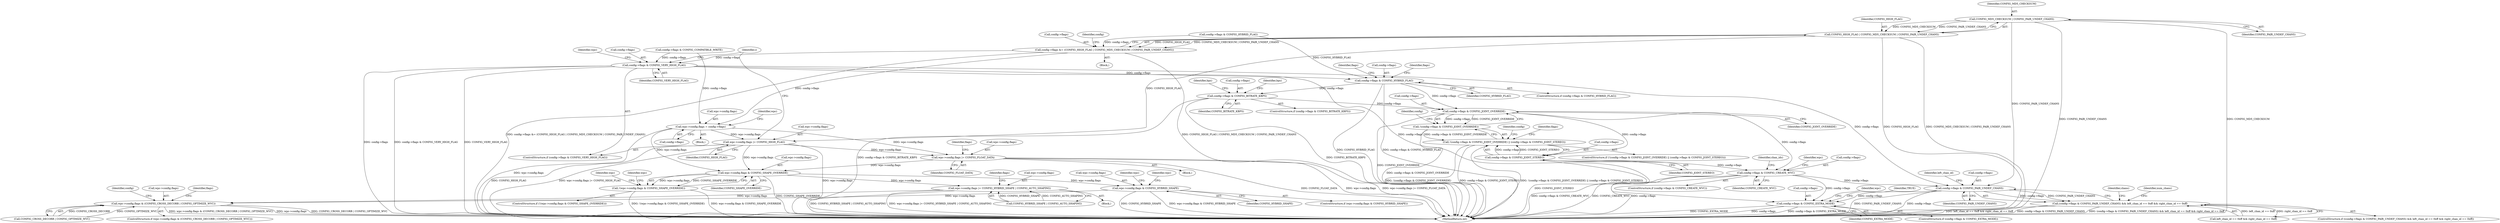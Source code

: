 digraph "0_WavPack_070ef6f138956d9ea9612e69586152339dbefe51@API" {
"1000249" [label="(Call,CONFIG_MD5_CHECKSUM | CONFIG_PAIR_UNDEF_CHANS)"];
"1000247" [label="(Call,CONFIG_HIGH_FLAG | CONFIG_MD5_CHECKSUM | CONFIG_PAIR_UNDEF_CHANS)"];
"1000243" [label="(Call,config->flags &= (CONFIG_HIGH_FLAG | CONFIG_MD5_CHECKSUM | CONFIG_PAIR_UNDEF_CHANS))"];
"1000328" [label="(Call,wpc->config.flags = config->flags)"];
"1000352" [label="(Call,wpc->config.flags |= CONFIG_HIGH_FLAG)"];
"1000404" [label="(Call,wpc->config.flags |= CONFIG_FLOAT_DATA)"];
"1000444" [label="(Call,wpc->config.flags & CONFIG_SHAPE_OVERRIDE)"];
"1000443" [label="(Call,!(wpc->config.flags & CONFIG_SHAPE_OVERRIDE))"];
"1000452" [label="(Call,wpc->config.flags |= CONFIG_HYBRID_SHAPE | CONFIG_AUTO_SHAPING)"];
"1000491" [label="(Call,wpc->config.flags & (CONFIG_CROSS_DECORR | CONFIG_OPTIMIZE_WVC))"];
"1000468" [label="(Call,wpc->config.flags & CONFIG_HYBRID_SHAPE)"];
"1000347" [label="(Call,config->flags & CONFIG_VERY_HIGH_FLAG)"];
"1000429" [label="(Call,config->flags & CONFIG_HYBRID_FLAG)"];
"1000504" [label="(Call,config->flags & CONFIG_BITRATE_KBPS)"];
"1000561" [label="(Call,config->flags & CONFIG_JOINT_OVERRIDE)"];
"1000560" [label="(Call,!(config->flags & CONFIG_JOINT_OVERRIDE))"];
"1000559" [label="(Call,!(config->flags & CONFIG_JOINT_OVERRIDE) || (config->flags & CONFIG_JOINT_STEREO))"];
"1000566" [label="(Call,config->flags & CONFIG_JOINT_STEREO)"];
"1000575" [label="(Call,config->flags & CONFIG_CREATE_WVC)"];
"1000824" [label="(Call,config->flags & CONFIG_PAIR_UNDEF_CHANS)"];
"1000823" [label="(Call,(config->flags & CONFIG_PAIR_UNDEF_CHANS) && left_chan_id == 0xff && right_chan_id == 0xff)"];
"1000968" [label="(Call,config->flags & CONFIG_EXTRA_MODE)"];
"1000574" [label="(ControlStructure,if (config->flags & CONFIG_CREATE_WVC))"];
"1000430" [label="(Call,config->flags)"];
"1000433" [label="(Identifier,CONFIG_HYBRID_FLAG)"];
"1000445" [label="(Call,wpc->config.flags)"];
"1000168" [label="(Block,)"];
"1000831" [label="(Identifier,left_chan_id)"];
"1000143" [label="(Call,config->flags & CONFIG_COMPATIBLE_WRITE)"];
"1000467" [label="(ControlStructure,if (wpc->config.flags & CONFIG_HYBRID_SHAPE))"];
"1000505" [label="(Call,config->flags)"];
"1000340" [label="(Identifier,wpc)"];
"1000969" [label="(Call,config->flags)"];
"1000404" [label="(Call,wpc->config.flags |= CONFIG_FLOAT_DATA)"];
"1000410" [label="(Identifier,CONFIG_FLOAT_DATA)"];
"1000562" [label="(Call,config->flags)"];
"1000244" [label="(Call,config->flags)"];
"1000230" [label="(Call,config->flags & CONFIG_HYBRID_FLAG)"];
"1000351" [label="(Identifier,CONFIG_VERY_HIGH_FLAG)"];
"1000582" [label="(Identifier,wpc)"];
"1000560" [label="(Call,!(config->flags & CONFIG_JOINT_OVERRIDE))"];
"1000823" [label="(Call,(config->flags & CONFIG_PAIR_UNDEF_CHANS) && left_chan_id == 0xff && right_chan_id == 0xff)"];
"1000829" [label="(Call,left_chan_id == 0xff && right_chan_id == 0xff)"];
"1000334" [label="(Call,config->flags)"];
"1000556" [label="(Identifier,flags)"];
"1000576" [label="(Call,config->flags)"];
"1000837" [label="(Identifier,chans)"];
"1000348" [label="(Call,config->flags)"];
"1000491" [label="(Call,wpc->config.flags & (CONFIG_CROSS_DECORR | CONFIG_OPTIMIZE_WVC))"];
"1000579" [label="(Identifier,CONFIG_CREATE_WVC)"];
"1000976" [label="(Identifier,wpc)"];
"1000566" [label="(Call,config->flags & CONFIG_JOINT_STEREO)"];
"1000506" [label="(Identifier,config)"];
"1000497" [label="(Call,CONFIG_CROSS_DECORR | CONFIG_OPTIMIZE_WVC)"];
"1000106" [label="(Block,)"];
"1000570" [label="(Identifier,CONFIG_JOINT_STEREO)"];
"1000504" [label="(Call,config->flags & CONFIG_BITRATE_KBPS)"];
"1000462" [label="(Identifier,flags)"];
"1000474" [label="(Identifier,CONFIG_HYBRID_SHAPE)"];
"1000468" [label="(Call,wpc->config.flags & CONFIG_HYBRID_SHAPE)"];
"1000247" [label="(Call,CONFIG_HIGH_FLAG | CONFIG_MD5_CHECKSUM | CONFIG_PAIR_UNDEF_CHANS)"];
"1000250" [label="(Identifier,CONFIG_MD5_CHECKSUM)"];
"1000825" [label="(Call,config->flags)"];
"1000394" [label="(Block,)"];
"1000455" [label="(Identifier,wpc)"];
"1000248" [label="(Identifier,CONFIG_HIGH_FLAG)"];
"1000458" [label="(Call,CONFIG_HYBRID_SHAPE | CONFIG_AUTO_SHAPING)"];
"1000452" [label="(Call,wpc->config.flags |= CONFIG_HYBRID_SHAPE | CONFIG_AUTO_SHAPING)"];
"1000450" [label="(Identifier,CONFIG_SHAPE_OVERRIDE)"];
"1000352" [label="(Call,wpc->config.flags |= CONFIG_HIGH_FLAG)"];
"1000353" [label="(Call,wpc->config.flags)"];
"1000346" [label="(ControlStructure,if (config->flags & CONFIG_VERY_HIGH_FLAG))"];
"1000243" [label="(Call,config->flags &= (CONFIG_HIGH_FLAG | CONFIG_MD5_CHECKSUM | CONFIG_PAIR_UNDEF_CHANS))"];
"1000972" [label="(Identifier,CONFIG_EXTRA_MODE)"];
"1000451" [label="(Block,)"];
"1000988" [label="(Identifier,TRUE)"];
"1000453" [label="(Call,wpc->config.flags)"];
"1000822" [label="(ControlStructure,if ((config->flags & CONFIG_PAIR_UNDEF_CHANS) && left_chan_id == 0xff && right_chan_id == 0xff))"];
"1000559" [label="(Call,!(config->flags & CONFIG_JOINT_OVERRIDE) || (config->flags & CONFIG_JOINT_STEREO))"];
"1000412" [label="(Identifier,flags)"];
"1000444" [label="(Call,wpc->config.flags & CONFIG_SHAPE_OVERRIDE)"];
"1000511" [label="(Identifier,bps)"];
"1000543" [label="(Identifier,bps)"];
"1000577" [label="(Identifier,config)"];
"1000347" [label="(Call,config->flags & CONFIG_VERY_HIGH_FLAG)"];
"1000508" [label="(Identifier,CONFIG_BITRATE_KBPS)"];
"1000479" [label="(Identifier,wpc)"];
"1000968" [label="(Call,config->flags & CONFIG_EXTRA_MODE)"];
"1000568" [label="(Identifier,config)"];
"1000503" [label="(ControlStructure,if (config->flags & CONFIG_BITRATE_KBPS))"];
"1000586" [label="(Identifier,chan_ids)"];
"1000429" [label="(Call,config->flags & CONFIG_HYBRID_FLAG)"];
"1000471" [label="(Identifier,wpc)"];
"1000575" [label="(Call,config->flags & CONFIG_CREATE_WVC)"];
"1000254" [label="(Identifier,config)"];
"1000361" [label="(Identifier,i)"];
"1000840" [label="(Identifier,num_chans)"];
"1000249" [label="(Call,CONFIG_MD5_CHECKSUM | CONFIG_PAIR_UNDEF_CHANS)"];
"1000442" [label="(ControlStructure,if (!(wpc->config.flags & CONFIG_SHAPE_OVERRIDE)))"];
"1000572" [label="(Identifier,flags)"];
"1000492" [label="(Call,wpc->config.flags)"];
"1000561" [label="(Call,config->flags & CONFIG_JOINT_OVERRIDE)"];
"1000251" [label="(Identifier,CONFIG_PAIR_UNDEF_CHANS)"];
"1000967" [label="(ControlStructure,if (config->flags & CONFIG_EXTRA_MODE))"];
"1000443" [label="(Call,!(wpc->config.flags & CONFIG_SHAPE_OVERRIDE))"];
"1000358" [label="(Identifier,CONFIG_HIGH_FLAG)"];
"1000329" [label="(Call,wpc->config.flags)"];
"1000405" [label="(Call,wpc->config.flags)"];
"1000436" [label="(Identifier,flags)"];
"1000490" [label="(ControlStructure,if (wpc->config.flags & (CONFIG_CROSS_DECORR | CONFIG_OPTIMIZE_WVC)))"];
"1000989" [label="(MethodReturn,int)"];
"1000565" [label="(Identifier,CONFIG_JOINT_OVERRIDE)"];
"1000828" [label="(Identifier,CONFIG_PAIR_UNDEF_CHANS)"];
"1000328" [label="(Call,wpc->config.flags = config->flags)"];
"1000355" [label="(Identifier,wpc)"];
"1000428" [label="(ControlStructure,if (config->flags & CONFIG_HYBRID_FLAG))"];
"1000469" [label="(Call,wpc->config.flags)"];
"1000558" [label="(ControlStructure,if (!(config->flags & CONFIG_JOINT_OVERRIDE) || (config->flags & CONFIG_JOINT_STEREO)))"];
"1000501" [label="(Identifier,flags)"];
"1000824" [label="(Call,config->flags & CONFIG_PAIR_UNDEF_CHANS)"];
"1000494" [label="(Identifier,wpc)"];
"1000567" [label="(Call,config->flags)"];
"1000249" -> "1000247"  [label="AST: "];
"1000249" -> "1000251"  [label="CFG: "];
"1000250" -> "1000249"  [label="AST: "];
"1000251" -> "1000249"  [label="AST: "];
"1000247" -> "1000249"  [label="CFG: "];
"1000249" -> "1000989"  [label="DDG: CONFIG_PAIR_UNDEF_CHANS"];
"1000249" -> "1000989"  [label="DDG: CONFIG_MD5_CHECKSUM"];
"1000249" -> "1000247"  [label="DDG: CONFIG_MD5_CHECKSUM"];
"1000249" -> "1000247"  [label="DDG: CONFIG_PAIR_UNDEF_CHANS"];
"1000249" -> "1000824"  [label="DDG: CONFIG_PAIR_UNDEF_CHANS"];
"1000247" -> "1000243"  [label="AST: "];
"1000248" -> "1000247"  [label="AST: "];
"1000243" -> "1000247"  [label="CFG: "];
"1000247" -> "1000989"  [label="DDG: CONFIG_HIGH_FLAG"];
"1000247" -> "1000989"  [label="DDG: CONFIG_MD5_CHECKSUM | CONFIG_PAIR_UNDEF_CHANS"];
"1000247" -> "1000243"  [label="DDG: CONFIG_HIGH_FLAG"];
"1000247" -> "1000243"  [label="DDG: CONFIG_MD5_CHECKSUM | CONFIG_PAIR_UNDEF_CHANS"];
"1000247" -> "1000352"  [label="DDG: CONFIG_HIGH_FLAG"];
"1000243" -> "1000168"  [label="AST: "];
"1000244" -> "1000243"  [label="AST: "];
"1000254" -> "1000243"  [label="CFG: "];
"1000243" -> "1000989"  [label="DDG: config->flags &= (CONFIG_HIGH_FLAG | CONFIG_MD5_CHECKSUM | CONFIG_PAIR_UNDEF_CHANS)"];
"1000243" -> "1000989"  [label="DDG: CONFIG_HIGH_FLAG | CONFIG_MD5_CHECKSUM | CONFIG_PAIR_UNDEF_CHANS"];
"1000230" -> "1000243"  [label="DDG: config->flags"];
"1000243" -> "1000328"  [label="DDG: config->flags"];
"1000243" -> "1000347"  [label="DDG: config->flags"];
"1000328" -> "1000106"  [label="AST: "];
"1000328" -> "1000334"  [label="CFG: "];
"1000329" -> "1000328"  [label="AST: "];
"1000334" -> "1000328"  [label="AST: "];
"1000340" -> "1000328"  [label="CFG: "];
"1000328" -> "1000989"  [label="DDG: wpc->config.flags"];
"1000143" -> "1000328"  [label="DDG: config->flags"];
"1000328" -> "1000352"  [label="DDG: wpc->config.flags"];
"1000328" -> "1000404"  [label="DDG: wpc->config.flags"];
"1000328" -> "1000444"  [label="DDG: wpc->config.flags"];
"1000352" -> "1000346"  [label="AST: "];
"1000352" -> "1000358"  [label="CFG: "];
"1000353" -> "1000352"  [label="AST: "];
"1000358" -> "1000352"  [label="AST: "];
"1000361" -> "1000352"  [label="CFG: "];
"1000352" -> "1000989"  [label="DDG: wpc->config.flags"];
"1000352" -> "1000989"  [label="DDG: CONFIG_HIGH_FLAG"];
"1000352" -> "1000989"  [label="DDG: wpc->config.flags |= CONFIG_HIGH_FLAG"];
"1000352" -> "1000404"  [label="DDG: wpc->config.flags"];
"1000352" -> "1000444"  [label="DDG: wpc->config.flags"];
"1000404" -> "1000394"  [label="AST: "];
"1000404" -> "1000410"  [label="CFG: "];
"1000405" -> "1000404"  [label="AST: "];
"1000410" -> "1000404"  [label="AST: "];
"1000412" -> "1000404"  [label="CFG: "];
"1000404" -> "1000989"  [label="DDG: wpc->config.flags"];
"1000404" -> "1000989"  [label="DDG: wpc->config.flags |= CONFIG_FLOAT_DATA"];
"1000404" -> "1000989"  [label="DDG: CONFIG_FLOAT_DATA"];
"1000404" -> "1000444"  [label="DDG: wpc->config.flags"];
"1000444" -> "1000443"  [label="AST: "];
"1000444" -> "1000450"  [label="CFG: "];
"1000445" -> "1000444"  [label="AST: "];
"1000450" -> "1000444"  [label="AST: "];
"1000443" -> "1000444"  [label="CFG: "];
"1000444" -> "1000989"  [label="DDG: CONFIG_SHAPE_OVERRIDE"];
"1000444" -> "1000443"  [label="DDG: wpc->config.flags"];
"1000444" -> "1000443"  [label="DDG: CONFIG_SHAPE_OVERRIDE"];
"1000444" -> "1000452"  [label="DDG: wpc->config.flags"];
"1000444" -> "1000468"  [label="DDG: wpc->config.flags"];
"1000443" -> "1000442"  [label="AST: "];
"1000455" -> "1000443"  [label="CFG: "];
"1000471" -> "1000443"  [label="CFG: "];
"1000443" -> "1000989"  [label="DDG: !(wpc->config.flags & CONFIG_SHAPE_OVERRIDE)"];
"1000443" -> "1000989"  [label="DDG: wpc->config.flags & CONFIG_SHAPE_OVERRIDE"];
"1000452" -> "1000451"  [label="AST: "];
"1000452" -> "1000458"  [label="CFG: "];
"1000453" -> "1000452"  [label="AST: "];
"1000458" -> "1000452"  [label="AST: "];
"1000462" -> "1000452"  [label="CFG: "];
"1000452" -> "1000989"  [label="DDG: wpc->config.flags |= CONFIG_HYBRID_SHAPE | CONFIG_AUTO_SHAPING"];
"1000452" -> "1000989"  [label="DDG: CONFIG_HYBRID_SHAPE | CONFIG_AUTO_SHAPING"];
"1000458" -> "1000452"  [label="DDG: CONFIG_HYBRID_SHAPE"];
"1000458" -> "1000452"  [label="DDG: CONFIG_AUTO_SHAPING"];
"1000452" -> "1000491"  [label="DDG: wpc->config.flags"];
"1000491" -> "1000490"  [label="AST: "];
"1000491" -> "1000497"  [label="CFG: "];
"1000492" -> "1000491"  [label="AST: "];
"1000497" -> "1000491"  [label="AST: "];
"1000501" -> "1000491"  [label="CFG: "];
"1000506" -> "1000491"  [label="CFG: "];
"1000491" -> "1000989"  [label="DDG: CONFIG_CROSS_DECORR | CONFIG_OPTIMIZE_WVC"];
"1000491" -> "1000989"  [label="DDG: wpc->config.flags & (CONFIG_CROSS_DECORR | CONFIG_OPTIMIZE_WVC)"];
"1000491" -> "1000989"  [label="DDG: wpc->config.flags"];
"1000468" -> "1000491"  [label="DDG: wpc->config.flags"];
"1000497" -> "1000491"  [label="DDG: CONFIG_CROSS_DECORR"];
"1000497" -> "1000491"  [label="DDG: CONFIG_OPTIMIZE_WVC"];
"1000468" -> "1000467"  [label="AST: "];
"1000468" -> "1000474"  [label="CFG: "];
"1000469" -> "1000468"  [label="AST: "];
"1000474" -> "1000468"  [label="AST: "];
"1000479" -> "1000468"  [label="CFG: "];
"1000494" -> "1000468"  [label="CFG: "];
"1000468" -> "1000989"  [label="DDG: wpc->config.flags & CONFIG_HYBRID_SHAPE"];
"1000468" -> "1000989"  [label="DDG: CONFIG_HYBRID_SHAPE"];
"1000347" -> "1000346"  [label="AST: "];
"1000347" -> "1000351"  [label="CFG: "];
"1000348" -> "1000347"  [label="AST: "];
"1000351" -> "1000347"  [label="AST: "];
"1000355" -> "1000347"  [label="CFG: "];
"1000361" -> "1000347"  [label="CFG: "];
"1000347" -> "1000989"  [label="DDG: CONFIG_VERY_HIGH_FLAG"];
"1000347" -> "1000989"  [label="DDG: config->flags"];
"1000347" -> "1000989"  [label="DDG: config->flags & CONFIG_VERY_HIGH_FLAG"];
"1000143" -> "1000347"  [label="DDG: config->flags"];
"1000347" -> "1000429"  [label="DDG: config->flags"];
"1000347" -> "1000824"  [label="DDG: config->flags"];
"1000347" -> "1000968"  [label="DDG: config->flags"];
"1000429" -> "1000428"  [label="AST: "];
"1000429" -> "1000433"  [label="CFG: "];
"1000430" -> "1000429"  [label="AST: "];
"1000433" -> "1000429"  [label="AST: "];
"1000436" -> "1000429"  [label="CFG: "];
"1000556" -> "1000429"  [label="CFG: "];
"1000429" -> "1000989"  [label="DDG: CONFIG_HYBRID_FLAG"];
"1000429" -> "1000989"  [label="DDG: config->flags & CONFIG_HYBRID_FLAG"];
"1000230" -> "1000429"  [label="DDG: CONFIG_HYBRID_FLAG"];
"1000429" -> "1000504"  [label="DDG: config->flags"];
"1000429" -> "1000561"  [label="DDG: config->flags"];
"1000504" -> "1000503"  [label="AST: "];
"1000504" -> "1000508"  [label="CFG: "];
"1000505" -> "1000504"  [label="AST: "];
"1000508" -> "1000504"  [label="AST: "];
"1000511" -> "1000504"  [label="CFG: "];
"1000543" -> "1000504"  [label="CFG: "];
"1000504" -> "1000989"  [label="DDG: config->flags & CONFIG_BITRATE_KBPS"];
"1000504" -> "1000989"  [label="DDG: CONFIG_BITRATE_KBPS"];
"1000504" -> "1000561"  [label="DDG: config->flags"];
"1000561" -> "1000560"  [label="AST: "];
"1000561" -> "1000565"  [label="CFG: "];
"1000562" -> "1000561"  [label="AST: "];
"1000565" -> "1000561"  [label="AST: "];
"1000560" -> "1000561"  [label="CFG: "];
"1000561" -> "1000989"  [label="DDG: CONFIG_JOINT_OVERRIDE"];
"1000561" -> "1000560"  [label="DDG: config->flags"];
"1000561" -> "1000560"  [label="DDG: CONFIG_JOINT_OVERRIDE"];
"1000561" -> "1000566"  [label="DDG: config->flags"];
"1000561" -> "1000575"  [label="DDG: config->flags"];
"1000560" -> "1000559"  [label="AST: "];
"1000568" -> "1000560"  [label="CFG: "];
"1000559" -> "1000560"  [label="CFG: "];
"1000560" -> "1000989"  [label="DDG: config->flags & CONFIG_JOINT_OVERRIDE"];
"1000560" -> "1000559"  [label="DDG: config->flags & CONFIG_JOINT_OVERRIDE"];
"1000559" -> "1000558"  [label="AST: "];
"1000559" -> "1000566"  [label="CFG: "];
"1000566" -> "1000559"  [label="AST: "];
"1000572" -> "1000559"  [label="CFG: "];
"1000577" -> "1000559"  [label="CFG: "];
"1000559" -> "1000989"  [label="DDG: !(config->flags & CONFIG_JOINT_OVERRIDE)"];
"1000559" -> "1000989"  [label="DDG: config->flags & CONFIG_JOINT_STEREO"];
"1000559" -> "1000989"  [label="DDG: !(config->flags & CONFIG_JOINT_OVERRIDE) || (config->flags & CONFIG_JOINT_STEREO)"];
"1000566" -> "1000559"  [label="DDG: config->flags"];
"1000566" -> "1000559"  [label="DDG: CONFIG_JOINT_STEREO"];
"1000566" -> "1000570"  [label="CFG: "];
"1000567" -> "1000566"  [label="AST: "];
"1000570" -> "1000566"  [label="AST: "];
"1000566" -> "1000989"  [label="DDG: CONFIG_JOINT_STEREO"];
"1000566" -> "1000575"  [label="DDG: config->flags"];
"1000575" -> "1000574"  [label="AST: "];
"1000575" -> "1000579"  [label="CFG: "];
"1000576" -> "1000575"  [label="AST: "];
"1000579" -> "1000575"  [label="AST: "];
"1000582" -> "1000575"  [label="CFG: "];
"1000586" -> "1000575"  [label="CFG: "];
"1000575" -> "1000989"  [label="DDG: config->flags & CONFIG_CREATE_WVC"];
"1000575" -> "1000989"  [label="DDG: CONFIG_CREATE_WVC"];
"1000575" -> "1000989"  [label="DDG: config->flags"];
"1000575" -> "1000824"  [label="DDG: config->flags"];
"1000575" -> "1000968"  [label="DDG: config->flags"];
"1000824" -> "1000823"  [label="AST: "];
"1000824" -> "1000828"  [label="CFG: "];
"1000825" -> "1000824"  [label="AST: "];
"1000828" -> "1000824"  [label="AST: "];
"1000831" -> "1000824"  [label="CFG: "];
"1000823" -> "1000824"  [label="CFG: "];
"1000824" -> "1000989"  [label="DDG: CONFIG_PAIR_UNDEF_CHANS"];
"1000824" -> "1000989"  [label="DDG: config->flags"];
"1000824" -> "1000823"  [label="DDG: config->flags"];
"1000824" -> "1000823"  [label="DDG: CONFIG_PAIR_UNDEF_CHANS"];
"1000824" -> "1000968"  [label="DDG: config->flags"];
"1000823" -> "1000822"  [label="AST: "];
"1000823" -> "1000829"  [label="CFG: "];
"1000829" -> "1000823"  [label="AST: "];
"1000837" -> "1000823"  [label="CFG: "];
"1000840" -> "1000823"  [label="CFG: "];
"1000823" -> "1000989"  [label="DDG: left_chan_id == 0xff && right_chan_id == 0xff"];
"1000823" -> "1000989"  [label="DDG: config->flags & CONFIG_PAIR_UNDEF_CHANS"];
"1000823" -> "1000989"  [label="DDG: (config->flags & CONFIG_PAIR_UNDEF_CHANS) && left_chan_id == 0xff && right_chan_id == 0xff"];
"1000829" -> "1000823"  [label="DDG: left_chan_id == 0xff"];
"1000829" -> "1000823"  [label="DDG: right_chan_id == 0xff"];
"1000968" -> "1000967"  [label="AST: "];
"1000968" -> "1000972"  [label="CFG: "];
"1000969" -> "1000968"  [label="AST: "];
"1000972" -> "1000968"  [label="AST: "];
"1000976" -> "1000968"  [label="CFG: "];
"1000988" -> "1000968"  [label="CFG: "];
"1000968" -> "1000989"  [label="DDG: CONFIG_EXTRA_MODE"];
"1000968" -> "1000989"  [label="DDG: config->flags"];
"1000968" -> "1000989"  [label="DDG: config->flags & CONFIG_EXTRA_MODE"];
}
